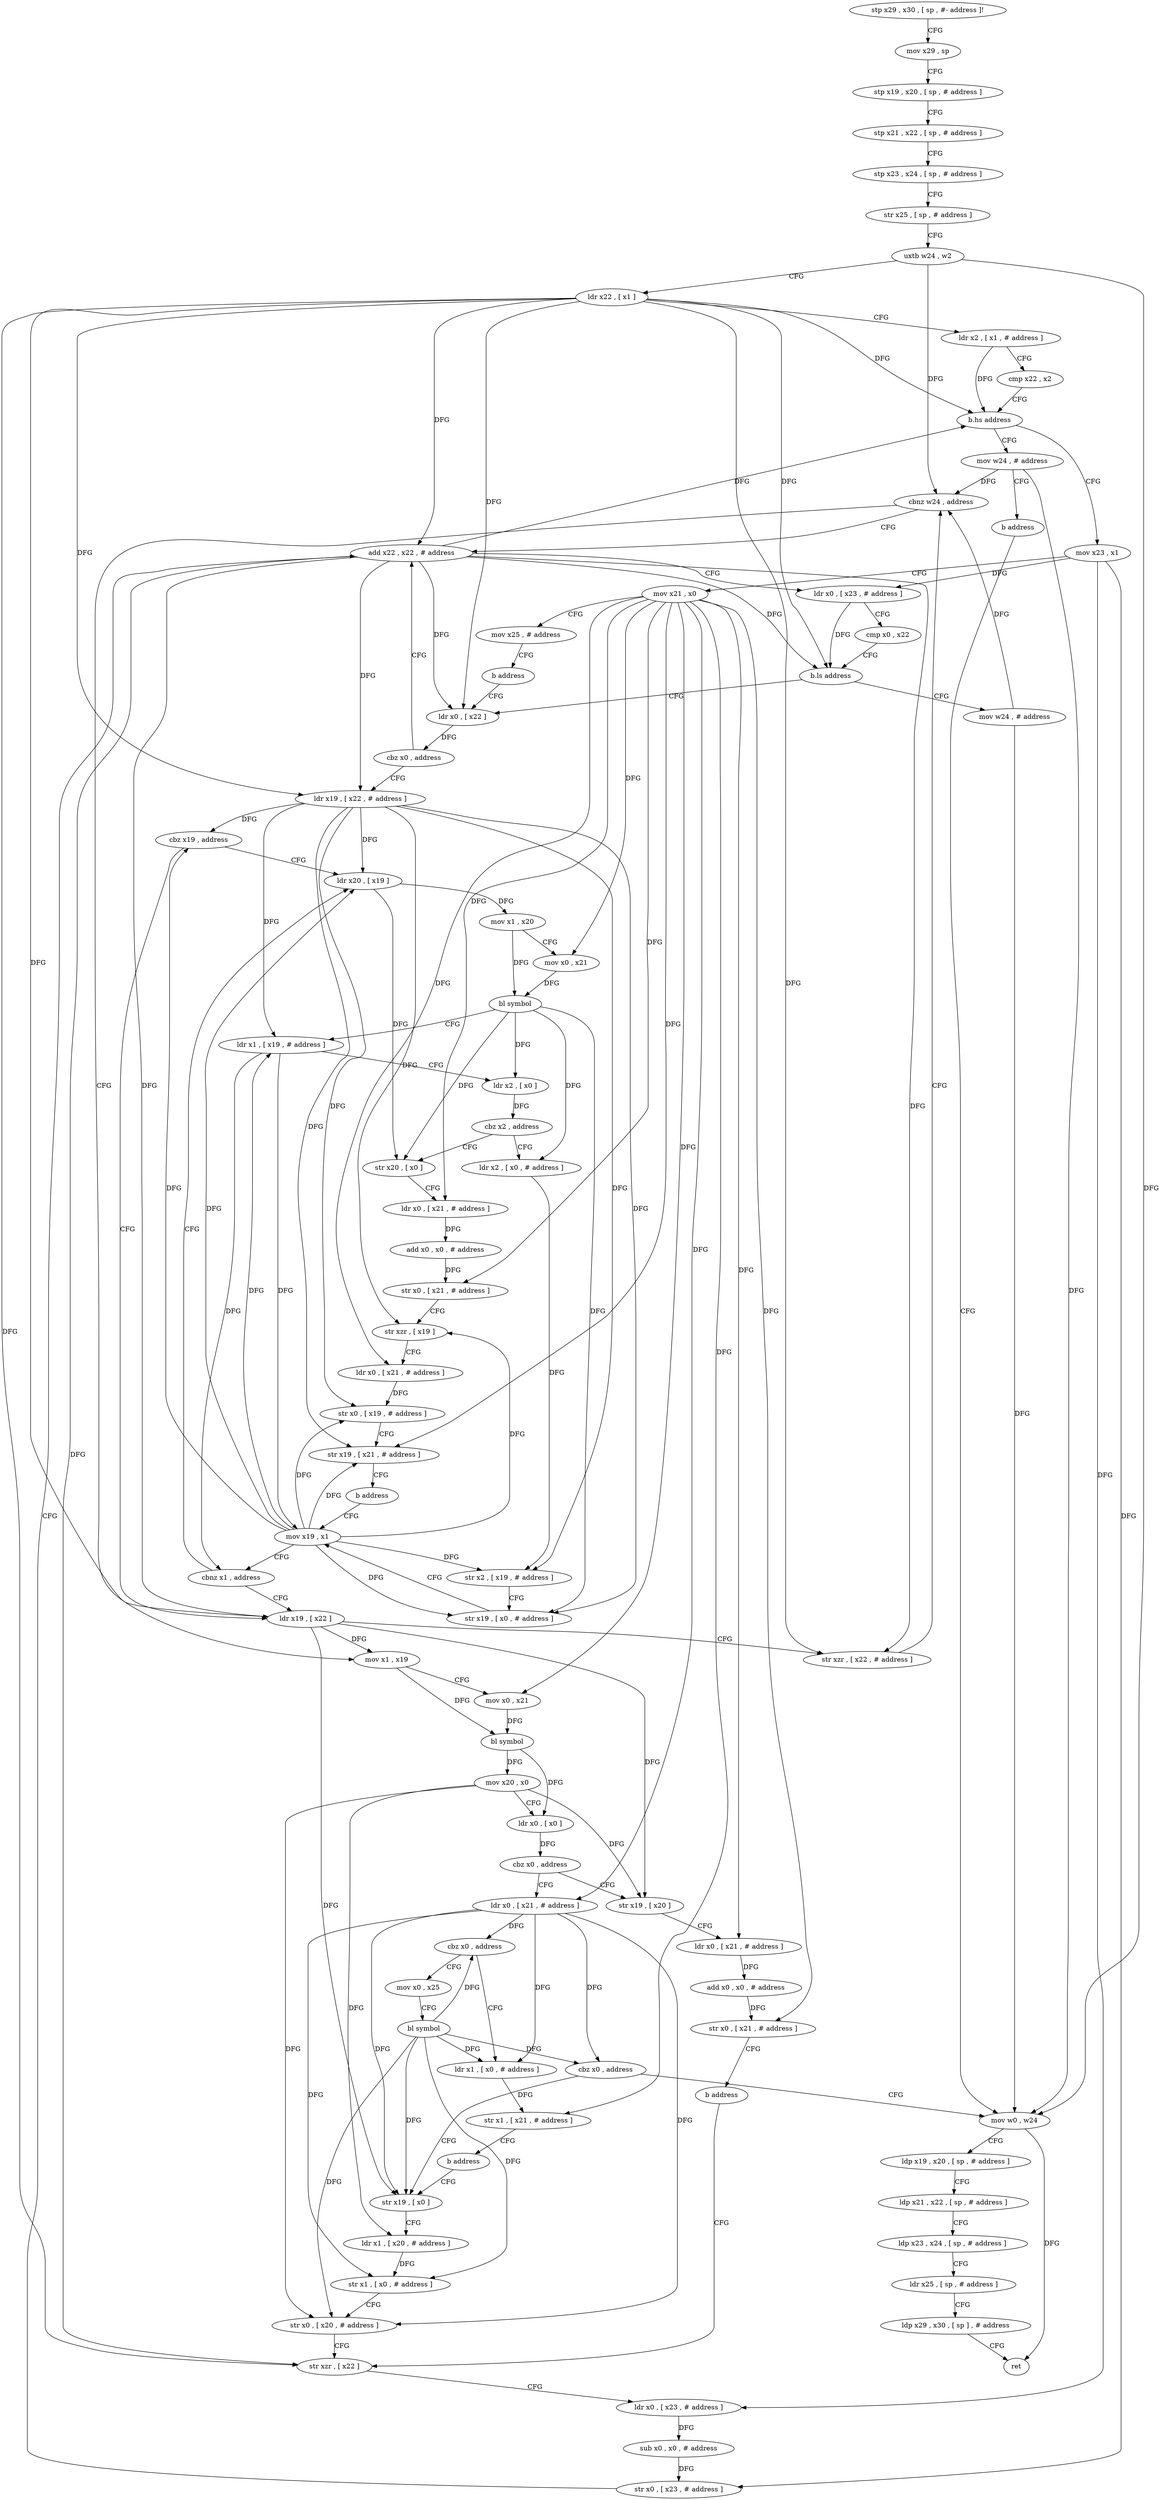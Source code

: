 digraph "func" {
"4280996" [label = "stp x29 , x30 , [ sp , #- address ]!" ]
"4281000" [label = "mov x29 , sp" ]
"4281004" [label = "stp x19 , x20 , [ sp , # address ]" ]
"4281008" [label = "stp x21 , x22 , [ sp , # address ]" ]
"4281012" [label = "stp x23 , x24 , [ sp , # address ]" ]
"4281016" [label = "str x25 , [ sp , # address ]" ]
"4281020" [label = "uxtb w24 , w2" ]
"4281024" [label = "ldr x22 , [ x1 ]" ]
"4281028" [label = "ldr x2 , [ x1 , # address ]" ]
"4281032" [label = "cmp x22 , x2" ]
"4281036" [label = "b.hs address" ]
"4281324" [label = "mov w24 , # address" ]
"4281040" [label = "mov x23 , x1" ]
"4281328" [label = "b address" ]
"4281296" [label = "mov w0 , w24" ]
"4281044" [label = "mov x21 , x0" ]
"4281048" [label = "mov x25 , # address" ]
"4281052" [label = "b address" ]
"4281152" [label = "ldr x0 , [ x22 ]" ]
"4281300" [label = "ldp x19 , x20 , [ sp , # address ]" ]
"4281304" [label = "ldp x21 , x22 , [ sp , # address ]" ]
"4281308" [label = "ldp x23 , x24 , [ sp , # address ]" ]
"4281312" [label = "ldr x25 , [ sp , # address ]" ]
"4281316" [label = "ldp x29 , x30 , [ sp ] , # address" ]
"4281320" [label = "ret" ]
"4281156" [label = "cbz x0 , address" ]
"4281136" [label = "add x22 , x22 , # address" ]
"4281160" [label = "ldr x19 , [ x22 , # address ]" ]
"4281140" [label = "ldr x0 , [ x23 , # address ]" ]
"4281144" [label = "cmp x0 , x22" ]
"4281148" [label = "b.ls address" ]
"4281292" [label = "mov w24 , # address" ]
"4281164" [label = "cbz x19 , address" ]
"4281216" [label = "ldr x19 , [ x22 ]" ]
"4281168" [label = "ldr x20 , [ x19 ]" ]
"4281220" [label = "str xzr , [ x22 , # address ]" ]
"4281224" [label = "cbnz w24 , address" ]
"4281228" [label = "mov x1 , x19" ]
"4281172" [label = "mov x1 , x20" ]
"4281176" [label = "mov x0 , x21" ]
"4281180" [label = "bl symbol" ]
"4281184" [label = "ldr x1 , [ x19 , # address ]" ]
"4281188" [label = "ldr x2 , [ x0 ]" ]
"4281192" [label = "cbz x2 , address" ]
"4281056" [label = "str x20 , [ x0 ]" ]
"4281196" [label = "ldr x2 , [ x0 , # address ]" ]
"4281232" [label = "mov x0 , x21" ]
"4281236" [label = "bl symbol" ]
"4281240" [label = "mov x20 , x0" ]
"4281244" [label = "ldr x0 , [ x0 ]" ]
"4281248" [label = "cbz x0 , address" ]
"4281272" [label = "str x19 , [ x20 ]" ]
"4281252" [label = "ldr x0 , [ x21 , # address ]" ]
"4281060" [label = "ldr x0 , [ x21 , # address ]" ]
"4281064" [label = "add x0 , x0 , # address" ]
"4281068" [label = "str x0 , [ x21 , # address ]" ]
"4281072" [label = "str xzr , [ x19 ]" ]
"4281076" [label = "ldr x0 , [ x21 , # address ]" ]
"4281080" [label = "str x0 , [ x19 , # address ]" ]
"4281084" [label = "str x19 , [ x21 , # address ]" ]
"4281088" [label = "b address" ]
"4281208" [label = "mov x19 , x1" ]
"4281200" [label = "str x2 , [ x19 , # address ]" ]
"4281204" [label = "str x19 , [ x0 , # address ]" ]
"4281276" [label = "ldr x0 , [ x21 , # address ]" ]
"4281280" [label = "add x0 , x0 , # address" ]
"4281284" [label = "str x0 , [ x21 , # address ]" ]
"4281288" [label = "b address" ]
"4281120" [label = "str xzr , [ x22 ]" ]
"4281256" [label = "cbz x0 , address" ]
"4281092" [label = "mov x0 , x25" ]
"4281260" [label = "ldr x1 , [ x0 , # address ]" ]
"4281212" [label = "cbnz x1 , address" ]
"4281124" [label = "ldr x0 , [ x23 , # address ]" ]
"4281128" [label = "sub x0 , x0 , # address" ]
"4281132" [label = "str x0 , [ x23 , # address ]" ]
"4281096" [label = "bl symbol" ]
"4281100" [label = "cbz x0 , address" ]
"4281104" [label = "str x19 , [ x0 ]" ]
"4281264" [label = "str x1 , [ x21 , # address ]" ]
"4281268" [label = "b address" ]
"4281108" [label = "ldr x1 , [ x20 , # address ]" ]
"4281112" [label = "str x1 , [ x0 , # address ]" ]
"4281116" [label = "str x0 , [ x20 , # address ]" ]
"4280996" -> "4281000" [ label = "CFG" ]
"4281000" -> "4281004" [ label = "CFG" ]
"4281004" -> "4281008" [ label = "CFG" ]
"4281008" -> "4281012" [ label = "CFG" ]
"4281012" -> "4281016" [ label = "CFG" ]
"4281016" -> "4281020" [ label = "CFG" ]
"4281020" -> "4281024" [ label = "CFG" ]
"4281020" -> "4281296" [ label = "DFG" ]
"4281020" -> "4281224" [ label = "DFG" ]
"4281024" -> "4281028" [ label = "CFG" ]
"4281024" -> "4281036" [ label = "DFG" ]
"4281024" -> "4281152" [ label = "DFG" ]
"4281024" -> "4281136" [ label = "DFG" ]
"4281024" -> "4281148" [ label = "DFG" ]
"4281024" -> "4281160" [ label = "DFG" ]
"4281024" -> "4281216" [ label = "DFG" ]
"4281024" -> "4281220" [ label = "DFG" ]
"4281024" -> "4281120" [ label = "DFG" ]
"4281028" -> "4281032" [ label = "CFG" ]
"4281028" -> "4281036" [ label = "DFG" ]
"4281032" -> "4281036" [ label = "CFG" ]
"4281036" -> "4281324" [ label = "CFG" ]
"4281036" -> "4281040" [ label = "CFG" ]
"4281324" -> "4281328" [ label = "CFG" ]
"4281324" -> "4281296" [ label = "DFG" ]
"4281324" -> "4281224" [ label = "DFG" ]
"4281040" -> "4281044" [ label = "CFG" ]
"4281040" -> "4281140" [ label = "DFG" ]
"4281040" -> "4281124" [ label = "DFG" ]
"4281040" -> "4281132" [ label = "DFG" ]
"4281328" -> "4281296" [ label = "CFG" ]
"4281296" -> "4281300" [ label = "CFG" ]
"4281296" -> "4281320" [ label = "DFG" ]
"4281044" -> "4281048" [ label = "CFG" ]
"4281044" -> "4281176" [ label = "DFG" ]
"4281044" -> "4281232" [ label = "DFG" ]
"4281044" -> "4281060" [ label = "DFG" ]
"4281044" -> "4281068" [ label = "DFG" ]
"4281044" -> "4281076" [ label = "DFG" ]
"4281044" -> "4281084" [ label = "DFG" ]
"4281044" -> "4281276" [ label = "DFG" ]
"4281044" -> "4281284" [ label = "DFG" ]
"4281044" -> "4281252" [ label = "DFG" ]
"4281044" -> "4281264" [ label = "DFG" ]
"4281048" -> "4281052" [ label = "CFG" ]
"4281052" -> "4281152" [ label = "CFG" ]
"4281152" -> "4281156" [ label = "DFG" ]
"4281300" -> "4281304" [ label = "CFG" ]
"4281304" -> "4281308" [ label = "CFG" ]
"4281308" -> "4281312" [ label = "CFG" ]
"4281312" -> "4281316" [ label = "CFG" ]
"4281316" -> "4281320" [ label = "CFG" ]
"4281156" -> "4281136" [ label = "CFG" ]
"4281156" -> "4281160" [ label = "CFG" ]
"4281136" -> "4281140" [ label = "CFG" ]
"4281136" -> "4281152" [ label = "DFG" ]
"4281136" -> "4281036" [ label = "DFG" ]
"4281136" -> "4281148" [ label = "DFG" ]
"4281136" -> "4281160" [ label = "DFG" ]
"4281136" -> "4281216" [ label = "DFG" ]
"4281136" -> "4281220" [ label = "DFG" ]
"4281136" -> "4281120" [ label = "DFG" ]
"4281160" -> "4281164" [ label = "DFG" ]
"4281160" -> "4281168" [ label = "DFG" ]
"4281160" -> "4281184" [ label = "DFG" ]
"4281160" -> "4281072" [ label = "DFG" ]
"4281160" -> "4281080" [ label = "DFG" ]
"4281160" -> "4281084" [ label = "DFG" ]
"4281160" -> "4281200" [ label = "DFG" ]
"4281160" -> "4281204" [ label = "DFG" ]
"4281140" -> "4281144" [ label = "CFG" ]
"4281140" -> "4281148" [ label = "DFG" ]
"4281144" -> "4281148" [ label = "CFG" ]
"4281148" -> "4281292" [ label = "CFG" ]
"4281148" -> "4281152" [ label = "CFG" ]
"4281292" -> "4281296" [ label = "DFG" ]
"4281292" -> "4281224" [ label = "DFG" ]
"4281164" -> "4281216" [ label = "CFG" ]
"4281164" -> "4281168" [ label = "CFG" ]
"4281216" -> "4281220" [ label = "CFG" ]
"4281216" -> "4281228" [ label = "DFG" ]
"4281216" -> "4281272" [ label = "DFG" ]
"4281216" -> "4281104" [ label = "DFG" ]
"4281168" -> "4281172" [ label = "DFG" ]
"4281168" -> "4281056" [ label = "DFG" ]
"4281220" -> "4281224" [ label = "CFG" ]
"4281224" -> "4281136" [ label = "CFG" ]
"4281224" -> "4281228" [ label = "CFG" ]
"4281228" -> "4281232" [ label = "CFG" ]
"4281228" -> "4281236" [ label = "DFG" ]
"4281172" -> "4281176" [ label = "CFG" ]
"4281172" -> "4281180" [ label = "DFG" ]
"4281176" -> "4281180" [ label = "DFG" ]
"4281180" -> "4281184" [ label = "CFG" ]
"4281180" -> "4281188" [ label = "DFG" ]
"4281180" -> "4281056" [ label = "DFG" ]
"4281180" -> "4281196" [ label = "DFG" ]
"4281180" -> "4281204" [ label = "DFG" ]
"4281184" -> "4281188" [ label = "CFG" ]
"4281184" -> "4281208" [ label = "DFG" ]
"4281184" -> "4281212" [ label = "DFG" ]
"4281188" -> "4281192" [ label = "DFG" ]
"4281192" -> "4281056" [ label = "CFG" ]
"4281192" -> "4281196" [ label = "CFG" ]
"4281056" -> "4281060" [ label = "CFG" ]
"4281196" -> "4281200" [ label = "DFG" ]
"4281232" -> "4281236" [ label = "DFG" ]
"4281236" -> "4281240" [ label = "DFG" ]
"4281236" -> "4281244" [ label = "DFG" ]
"4281240" -> "4281244" [ label = "CFG" ]
"4281240" -> "4281272" [ label = "DFG" ]
"4281240" -> "4281108" [ label = "DFG" ]
"4281240" -> "4281116" [ label = "DFG" ]
"4281244" -> "4281248" [ label = "DFG" ]
"4281248" -> "4281272" [ label = "CFG" ]
"4281248" -> "4281252" [ label = "CFG" ]
"4281272" -> "4281276" [ label = "CFG" ]
"4281252" -> "4281256" [ label = "DFG" ]
"4281252" -> "4281100" [ label = "DFG" ]
"4281252" -> "4281260" [ label = "DFG" ]
"4281252" -> "4281104" [ label = "DFG" ]
"4281252" -> "4281112" [ label = "DFG" ]
"4281252" -> "4281116" [ label = "DFG" ]
"4281060" -> "4281064" [ label = "DFG" ]
"4281064" -> "4281068" [ label = "DFG" ]
"4281068" -> "4281072" [ label = "CFG" ]
"4281072" -> "4281076" [ label = "CFG" ]
"4281076" -> "4281080" [ label = "DFG" ]
"4281080" -> "4281084" [ label = "CFG" ]
"4281084" -> "4281088" [ label = "CFG" ]
"4281088" -> "4281208" [ label = "CFG" ]
"4281208" -> "4281212" [ label = "CFG" ]
"4281208" -> "4281164" [ label = "DFG" ]
"4281208" -> "4281168" [ label = "DFG" ]
"4281208" -> "4281184" [ label = "DFG" ]
"4281208" -> "4281072" [ label = "DFG" ]
"4281208" -> "4281084" [ label = "DFG" ]
"4281208" -> "4281204" [ label = "DFG" ]
"4281208" -> "4281080" [ label = "DFG" ]
"4281208" -> "4281200" [ label = "DFG" ]
"4281200" -> "4281204" [ label = "CFG" ]
"4281204" -> "4281208" [ label = "CFG" ]
"4281276" -> "4281280" [ label = "DFG" ]
"4281280" -> "4281284" [ label = "DFG" ]
"4281284" -> "4281288" [ label = "CFG" ]
"4281288" -> "4281120" [ label = "CFG" ]
"4281120" -> "4281124" [ label = "CFG" ]
"4281256" -> "4281092" [ label = "CFG" ]
"4281256" -> "4281260" [ label = "CFG" ]
"4281092" -> "4281096" [ label = "CFG" ]
"4281260" -> "4281264" [ label = "DFG" ]
"4281212" -> "4281168" [ label = "CFG" ]
"4281212" -> "4281216" [ label = "CFG" ]
"4281124" -> "4281128" [ label = "DFG" ]
"4281128" -> "4281132" [ label = "DFG" ]
"4281132" -> "4281136" [ label = "CFG" ]
"4281096" -> "4281100" [ label = "DFG" ]
"4281096" -> "4281256" [ label = "DFG" ]
"4281096" -> "4281260" [ label = "DFG" ]
"4281096" -> "4281104" [ label = "DFG" ]
"4281096" -> "4281112" [ label = "DFG" ]
"4281096" -> "4281116" [ label = "DFG" ]
"4281100" -> "4281296" [ label = "CFG" ]
"4281100" -> "4281104" [ label = "CFG" ]
"4281104" -> "4281108" [ label = "CFG" ]
"4281264" -> "4281268" [ label = "CFG" ]
"4281268" -> "4281104" [ label = "CFG" ]
"4281108" -> "4281112" [ label = "DFG" ]
"4281112" -> "4281116" [ label = "CFG" ]
"4281116" -> "4281120" [ label = "CFG" ]
}

